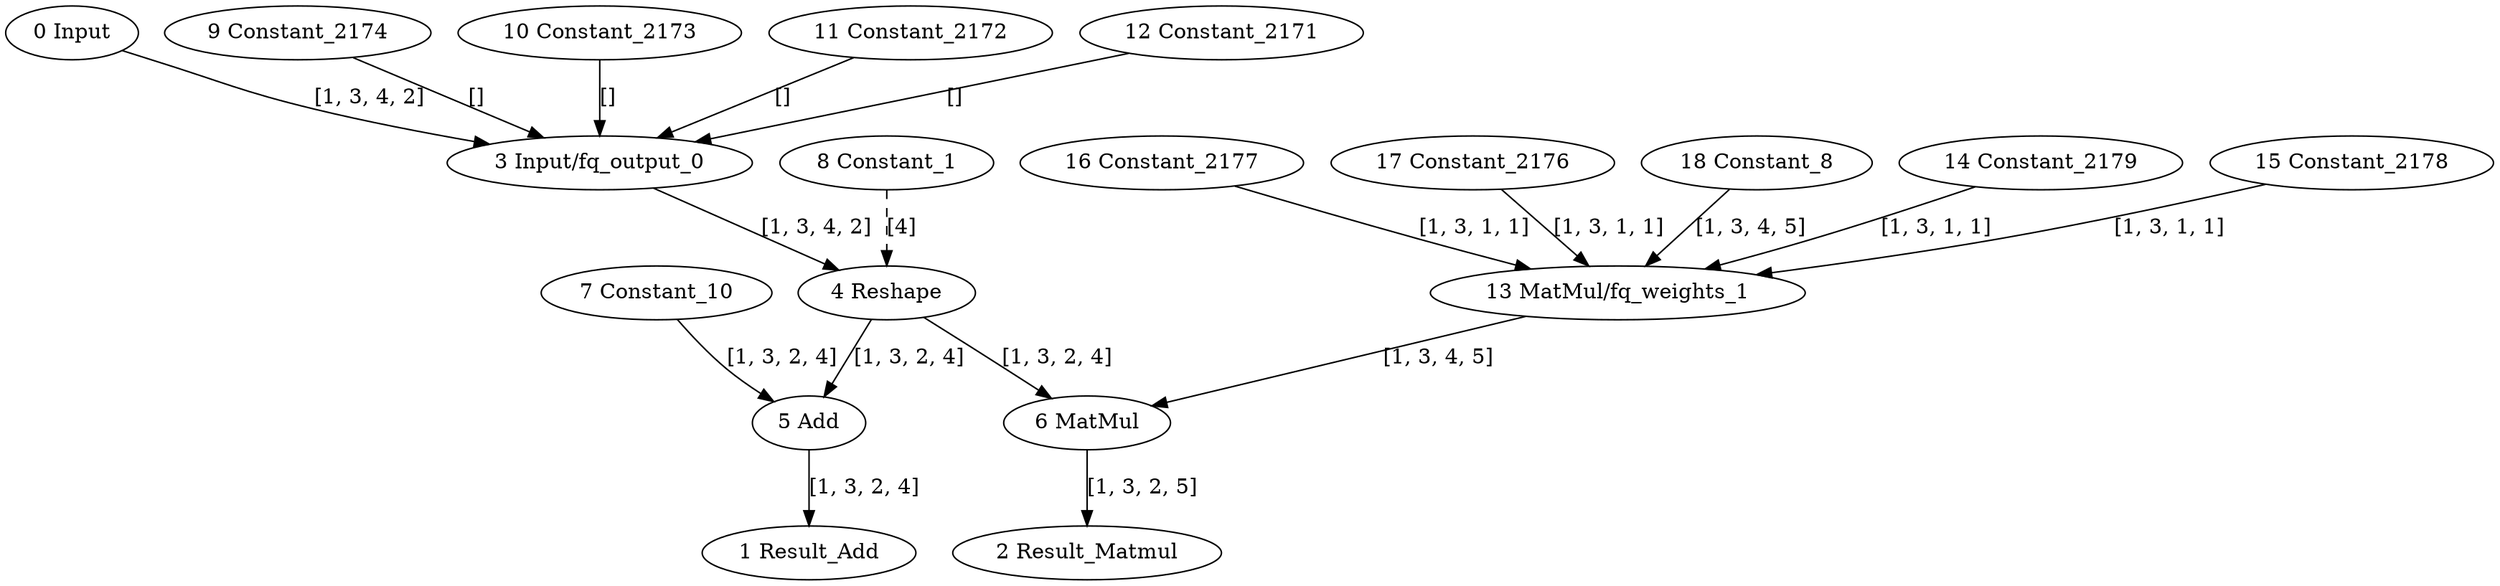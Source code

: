 strict digraph  {
"0 Input" [id=0, type=nncf_model_input];
"1 Result_Add" [id=1, type=nncf_model_output];
"2 Result_Matmul" [id=2, type=nncf_model_output];
"3 Input/fq_output_0" [id=3, type=FakeQuantize];
"4 Reshape" [id=4, type=Reshape];
"5 Add" [id=5, type=Add];
"6 MatMul" [id=6, type=MatMul];
"7 Constant_10" [id=7, type=Constant];
"8 Constant_1" [id=8, type=Constant];
"9 Constant_2174" [id=9, type=Constant];
"10 Constant_2173" [id=10, type=Constant];
"11 Constant_2172" [id=11, type=Constant];
"12 Constant_2171" [id=12, type=Constant];
"13 MatMul/fq_weights_1" [id=13, type=FakeQuantize];
"14 Constant_2179" [id=14, type=Constant];
"15 Constant_2178" [id=15, type=Constant];
"16 Constant_2177" [id=16, type=Constant];
"17 Constant_2176" [id=17, type=Constant];
"18 Constant_8" [id=18, type=Constant];
"0 Input" -> "3 Input/fq_output_0"  [label="[1, 3, 4, 2]", style=solid];
"3 Input/fq_output_0" -> "4 Reshape"  [label="[1, 3, 4, 2]", style=solid];
"4 Reshape" -> "5 Add"  [label="[1, 3, 2, 4]", style=solid];
"4 Reshape" -> "6 MatMul"  [label="[1, 3, 2, 4]", style=solid];
"5 Add" -> "1 Result_Add"  [label="[1, 3, 2, 4]", style=solid];
"6 MatMul" -> "2 Result_Matmul"  [label="[1, 3, 2, 5]", style=solid];
"7 Constant_10" -> "5 Add"  [label="[1, 3, 2, 4]", style=solid];
"8 Constant_1" -> "4 Reshape"  [label="[4]", style=dashed];
"9 Constant_2174" -> "3 Input/fq_output_0"  [label="[]", style=solid];
"10 Constant_2173" -> "3 Input/fq_output_0"  [label="[]", style=solid];
"11 Constant_2172" -> "3 Input/fq_output_0"  [label="[]", style=solid];
"12 Constant_2171" -> "3 Input/fq_output_0"  [label="[]", style=solid];
"13 MatMul/fq_weights_1" -> "6 MatMul"  [label="[1, 3, 4, 5]", style=solid];
"14 Constant_2179" -> "13 MatMul/fq_weights_1"  [label="[1, 3, 1, 1]", style=solid];
"15 Constant_2178" -> "13 MatMul/fq_weights_1"  [label="[1, 3, 1, 1]", style=solid];
"16 Constant_2177" -> "13 MatMul/fq_weights_1"  [label="[1, 3, 1, 1]", style=solid];
"17 Constant_2176" -> "13 MatMul/fq_weights_1"  [label="[1, 3, 1, 1]", style=solid];
"18 Constant_8" -> "13 MatMul/fq_weights_1"  [label="[1, 3, 4, 5]", style=solid];
}
